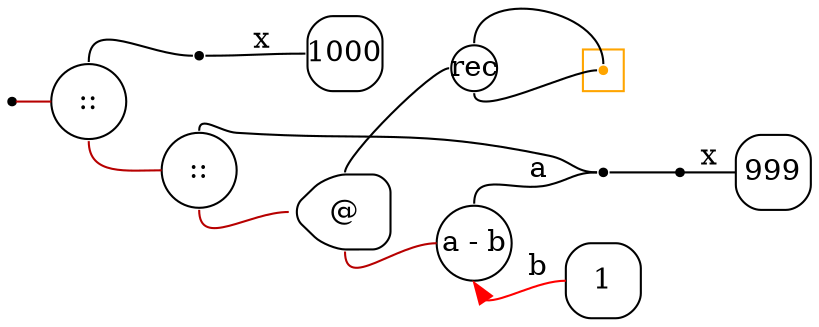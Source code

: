 digraph G {
  rankdir=LR;
  edge[arrowhead=none,arrowtail=none];
  node[fixedsize=true,shape=circle]
  size="12.133333333333333,4.987468750000001";
  labeldistance=0;
  nodesep=.175;
  ranksep=.175;

 nd1[shape=point];
   nd14[label="1000",tooltip="nd14-ConstGraph",style=rounded,orientation=90,shape=square,color="#000000"];
 nd42[label="::",tooltip="nd42-BinOpGraph",style=rounded,color="#000000"];
 nd59[label=" ",tooltip="nd59-ContractGraph",style=rounded,orientation=90,shape=point];
   nd111[label="999",tooltip="nd111-ConstGraph",style=rounded,orientation=90,shape=square,color="#000000"];
 nd113[label="rec",tooltip="nd113-RecurGraph",style=rounded,width=.3,height=.3,color="#000000"];
   subgraph cluster_nd117 {
     graph[style=fill,color="orange"];ndcluster_nd117[tooltip="nd117",orientation=90,shape=point,color="orange"];
   };
 nd84[label="::",tooltip="nd84-BinOpGraph",style=rounded,color="#000000"];
 nd85[label="@",tooltip="nd85-AppGraph",style=rounded,orientation=90,shape=house,color="#000000"];
 nd87[label="a - b",tooltip="nd87-BinOpGraph",style=rounded,color="#000000"];
   nd91[label="1",tooltip="nd91-ConstGraph",style=rounded,orientation=90,shape=square,color="#000000"];
 nd92[label=" ",tooltip="nd92-ContractGraph",style=rounded,orientation=90,shape=point];
 nd93[label=" ",tooltip="nd93-ContractGraph",style=rounded,orientation=90,shape=point];

  nd42->nd59[tailport=n,headport=w];
  nd1->nd42[label="",tailport=e,headport=w,color="#b70000",arrowhead=none,arrowtail=none];
  nd59->nd14[label="x",tailport=e,headport=w];
  nd87->nd91[dir=back,label="b",headport=w,tailport=s,color=red,arrowtail=normal];
  nd85->nd113[tailport=n,headport=w];
  nd85->nd87[tailport=s,headport=w,color="#b70000",arrowhead=none,arrowtail=none];
  nd84->nd85[tailport=s,headport=w,color="#b70000",arrowhead=none,arrowtail=none];
  nd87->nd92[label="a",tailport=n,headport=w];
  nd84->nd92[tailport=n,headport=w];
  nd42->nd84[label="",tailport=s,headport=w,color="#b70000",arrowhead=none,arrowtail=none];
  nd92->nd93[tailport=e,headport=w];
  nd93->nd111[label="x",tailport=e,headport=w];
  nd113->ndcluster_nd117[dir=back,headport=n,tailport=n];
  nd113->ndcluster_nd117[tailport=s,headport=w];
}